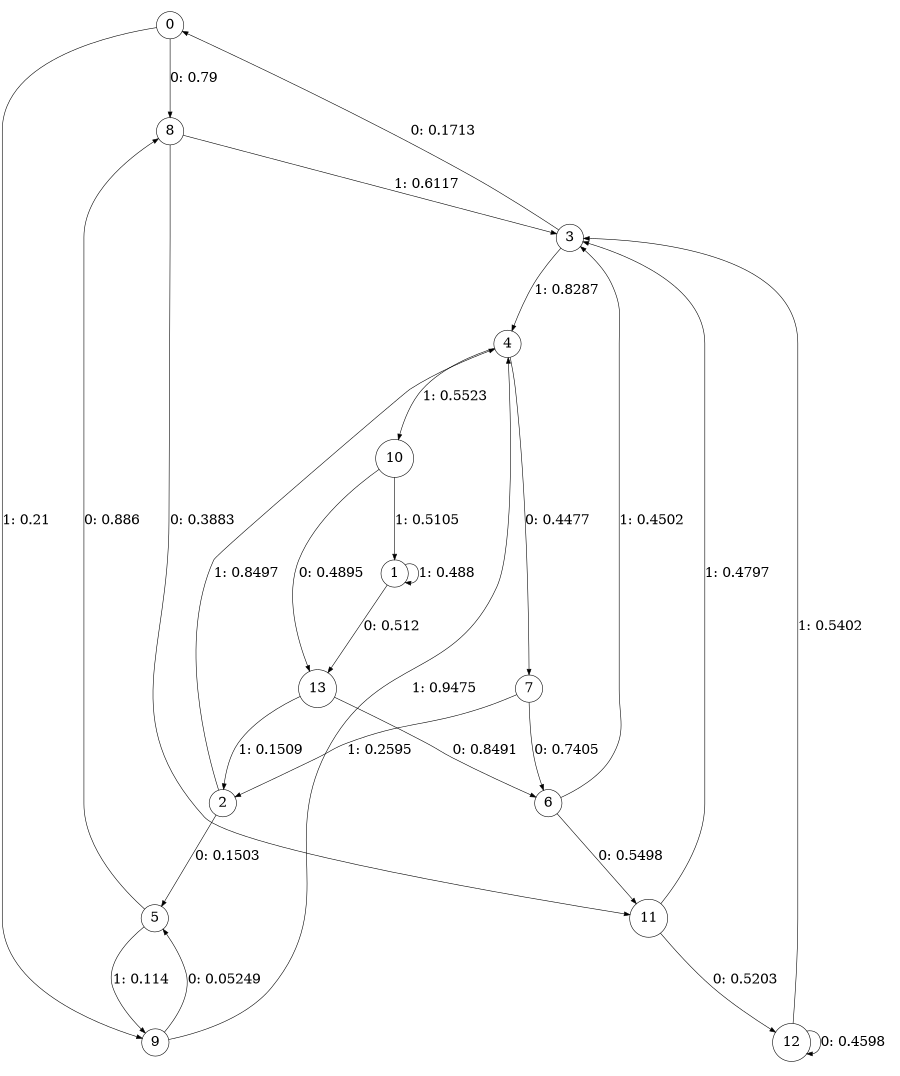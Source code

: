 digraph "ch1randomL4" {
size = "6,8.5";
ratio = "fill";
node [shape = circle];
node [fontsize = 24];
edge [fontsize = 24];
0 -> 8 [label = "0: 0.79     "];
0 -> 9 [label = "1: 0.21     "];
1 -> 13 [label = "0: 0.512    "];
1 -> 1 [label = "1: 0.488    "];
2 -> 5 [label = "0: 0.1503   "];
2 -> 4 [label = "1: 0.8497   "];
3 -> 0 [label = "0: 0.1713   "];
3 -> 4 [label = "1: 0.8287   "];
4 -> 7 [label = "0: 0.4477   "];
4 -> 10 [label = "1: 0.5523   "];
5 -> 8 [label = "0: 0.886    "];
5 -> 9 [label = "1: 0.114    "];
6 -> 11 [label = "0: 0.5498   "];
6 -> 3 [label = "1: 0.4502   "];
7 -> 6 [label = "0: 0.7405   "];
7 -> 2 [label = "1: 0.2595   "];
8 -> 11 [label = "0: 0.3883   "];
8 -> 3 [label = "1: 0.6117   "];
9 -> 5 [label = "0: 0.05249  "];
9 -> 4 [label = "1: 0.9475   "];
10 -> 13 [label = "0: 0.4895   "];
10 -> 1 [label = "1: 0.5105   "];
11 -> 12 [label = "0: 0.5203   "];
11 -> 3 [label = "1: 0.4797   "];
12 -> 12 [label = "0: 0.4598   "];
12 -> 3 [label = "1: 0.5402   "];
13 -> 6 [label = "0: 0.8491   "];
13 -> 2 [label = "1: 0.1509   "];
}